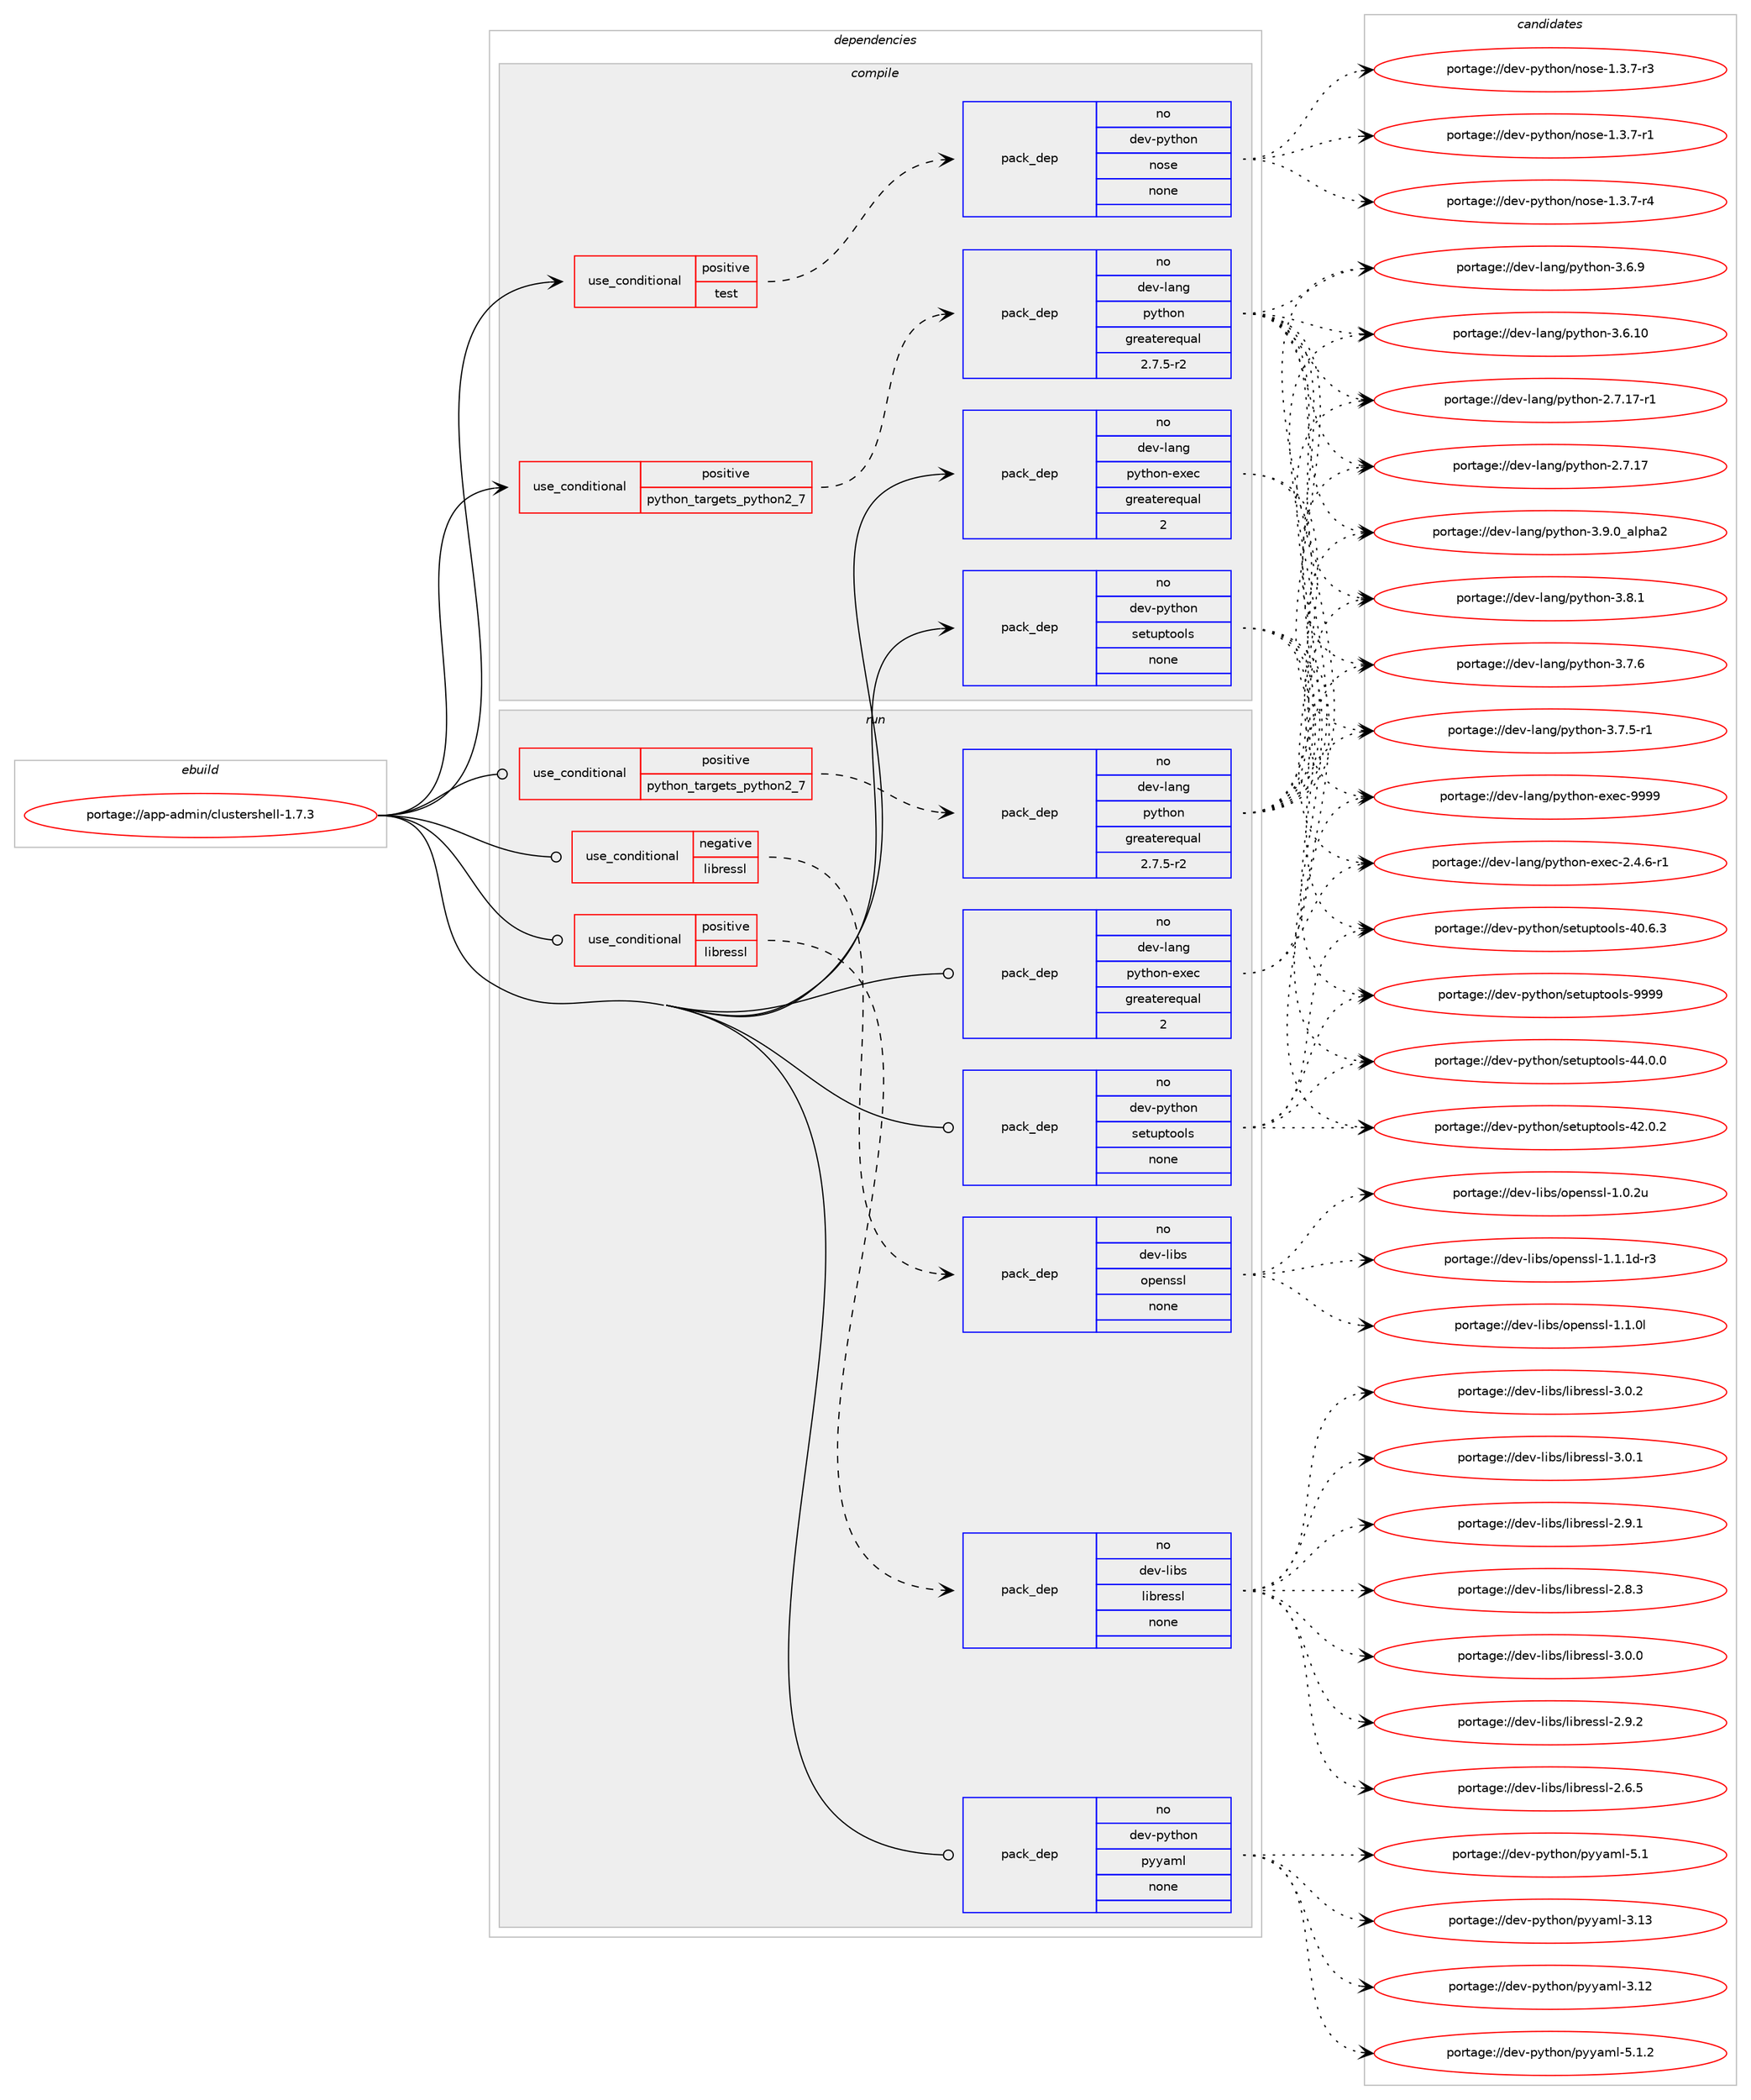 digraph prolog {

# *************
# Graph options
# *************

newrank=true;
concentrate=true;
compound=true;
graph [rankdir=LR,fontname=Helvetica,fontsize=10,ranksep=1.5];#, ranksep=2.5, nodesep=0.2];
edge  [arrowhead=vee];
node  [fontname=Helvetica,fontsize=10];

# **********
# The ebuild
# **********

subgraph cluster_leftcol {
color=gray;
label=<<i>ebuild</i>>;
id [label="portage://app-admin/clustershell-1.7.3", color=red, width=4, href="../app-admin/clustershell-1.7.3.svg"];
}

# ****************
# The dependencies
# ****************

subgraph cluster_midcol {
color=gray;
label=<<i>dependencies</i>>;
subgraph cluster_compile {
fillcolor="#eeeeee";
style=filled;
label=<<i>compile</i>>;
subgraph cond155608 {
dependency657770 [label=<<TABLE BORDER="0" CELLBORDER="1" CELLSPACING="0" CELLPADDING="4"><TR><TD ROWSPAN="3" CELLPADDING="10">use_conditional</TD></TR><TR><TD>positive</TD></TR><TR><TD>python_targets_python2_7</TD></TR></TABLE>>, shape=none, color=red];
subgraph pack493390 {
dependency657771 [label=<<TABLE BORDER="0" CELLBORDER="1" CELLSPACING="0" CELLPADDING="4" WIDTH="220"><TR><TD ROWSPAN="6" CELLPADDING="30">pack_dep</TD></TR><TR><TD WIDTH="110">no</TD></TR><TR><TD>dev-lang</TD></TR><TR><TD>python</TD></TR><TR><TD>greaterequal</TD></TR><TR><TD>2.7.5-r2</TD></TR></TABLE>>, shape=none, color=blue];
}
dependency657770:e -> dependency657771:w [weight=20,style="dashed",arrowhead="vee"];
}
id:e -> dependency657770:w [weight=20,style="solid",arrowhead="vee"];
subgraph cond155609 {
dependency657772 [label=<<TABLE BORDER="0" CELLBORDER="1" CELLSPACING="0" CELLPADDING="4"><TR><TD ROWSPAN="3" CELLPADDING="10">use_conditional</TD></TR><TR><TD>positive</TD></TR><TR><TD>test</TD></TR></TABLE>>, shape=none, color=red];
subgraph pack493391 {
dependency657773 [label=<<TABLE BORDER="0" CELLBORDER="1" CELLSPACING="0" CELLPADDING="4" WIDTH="220"><TR><TD ROWSPAN="6" CELLPADDING="30">pack_dep</TD></TR><TR><TD WIDTH="110">no</TD></TR><TR><TD>dev-python</TD></TR><TR><TD>nose</TD></TR><TR><TD>none</TD></TR><TR><TD></TD></TR></TABLE>>, shape=none, color=blue];
}
dependency657772:e -> dependency657773:w [weight=20,style="dashed",arrowhead="vee"];
}
id:e -> dependency657772:w [weight=20,style="solid",arrowhead="vee"];
subgraph pack493392 {
dependency657774 [label=<<TABLE BORDER="0" CELLBORDER="1" CELLSPACING="0" CELLPADDING="4" WIDTH="220"><TR><TD ROWSPAN="6" CELLPADDING="30">pack_dep</TD></TR><TR><TD WIDTH="110">no</TD></TR><TR><TD>dev-lang</TD></TR><TR><TD>python-exec</TD></TR><TR><TD>greaterequal</TD></TR><TR><TD>2</TD></TR></TABLE>>, shape=none, color=blue];
}
id:e -> dependency657774:w [weight=20,style="solid",arrowhead="vee"];
subgraph pack493393 {
dependency657775 [label=<<TABLE BORDER="0" CELLBORDER="1" CELLSPACING="0" CELLPADDING="4" WIDTH="220"><TR><TD ROWSPAN="6" CELLPADDING="30">pack_dep</TD></TR><TR><TD WIDTH="110">no</TD></TR><TR><TD>dev-python</TD></TR><TR><TD>setuptools</TD></TR><TR><TD>none</TD></TR><TR><TD></TD></TR></TABLE>>, shape=none, color=blue];
}
id:e -> dependency657775:w [weight=20,style="solid",arrowhead="vee"];
}
subgraph cluster_compileandrun {
fillcolor="#eeeeee";
style=filled;
label=<<i>compile and run</i>>;
}
subgraph cluster_run {
fillcolor="#eeeeee";
style=filled;
label=<<i>run</i>>;
subgraph cond155610 {
dependency657776 [label=<<TABLE BORDER="0" CELLBORDER="1" CELLSPACING="0" CELLPADDING="4"><TR><TD ROWSPAN="3" CELLPADDING="10">use_conditional</TD></TR><TR><TD>negative</TD></TR><TR><TD>libressl</TD></TR></TABLE>>, shape=none, color=red];
subgraph pack493394 {
dependency657777 [label=<<TABLE BORDER="0" CELLBORDER="1" CELLSPACING="0" CELLPADDING="4" WIDTH="220"><TR><TD ROWSPAN="6" CELLPADDING="30">pack_dep</TD></TR><TR><TD WIDTH="110">no</TD></TR><TR><TD>dev-libs</TD></TR><TR><TD>openssl</TD></TR><TR><TD>none</TD></TR><TR><TD></TD></TR></TABLE>>, shape=none, color=blue];
}
dependency657776:e -> dependency657777:w [weight=20,style="dashed",arrowhead="vee"];
}
id:e -> dependency657776:w [weight=20,style="solid",arrowhead="odot"];
subgraph cond155611 {
dependency657778 [label=<<TABLE BORDER="0" CELLBORDER="1" CELLSPACING="0" CELLPADDING="4"><TR><TD ROWSPAN="3" CELLPADDING="10">use_conditional</TD></TR><TR><TD>positive</TD></TR><TR><TD>libressl</TD></TR></TABLE>>, shape=none, color=red];
subgraph pack493395 {
dependency657779 [label=<<TABLE BORDER="0" CELLBORDER="1" CELLSPACING="0" CELLPADDING="4" WIDTH="220"><TR><TD ROWSPAN="6" CELLPADDING="30">pack_dep</TD></TR><TR><TD WIDTH="110">no</TD></TR><TR><TD>dev-libs</TD></TR><TR><TD>libressl</TD></TR><TR><TD>none</TD></TR><TR><TD></TD></TR></TABLE>>, shape=none, color=blue];
}
dependency657778:e -> dependency657779:w [weight=20,style="dashed",arrowhead="vee"];
}
id:e -> dependency657778:w [weight=20,style="solid",arrowhead="odot"];
subgraph cond155612 {
dependency657780 [label=<<TABLE BORDER="0" CELLBORDER="1" CELLSPACING="0" CELLPADDING="4"><TR><TD ROWSPAN="3" CELLPADDING="10">use_conditional</TD></TR><TR><TD>positive</TD></TR><TR><TD>python_targets_python2_7</TD></TR></TABLE>>, shape=none, color=red];
subgraph pack493396 {
dependency657781 [label=<<TABLE BORDER="0" CELLBORDER="1" CELLSPACING="0" CELLPADDING="4" WIDTH="220"><TR><TD ROWSPAN="6" CELLPADDING="30">pack_dep</TD></TR><TR><TD WIDTH="110">no</TD></TR><TR><TD>dev-lang</TD></TR><TR><TD>python</TD></TR><TR><TD>greaterequal</TD></TR><TR><TD>2.7.5-r2</TD></TR></TABLE>>, shape=none, color=blue];
}
dependency657780:e -> dependency657781:w [weight=20,style="dashed",arrowhead="vee"];
}
id:e -> dependency657780:w [weight=20,style="solid",arrowhead="odot"];
subgraph pack493397 {
dependency657782 [label=<<TABLE BORDER="0" CELLBORDER="1" CELLSPACING="0" CELLPADDING="4" WIDTH="220"><TR><TD ROWSPAN="6" CELLPADDING="30">pack_dep</TD></TR><TR><TD WIDTH="110">no</TD></TR><TR><TD>dev-lang</TD></TR><TR><TD>python-exec</TD></TR><TR><TD>greaterequal</TD></TR><TR><TD>2</TD></TR></TABLE>>, shape=none, color=blue];
}
id:e -> dependency657782:w [weight=20,style="solid",arrowhead="odot"];
subgraph pack493398 {
dependency657783 [label=<<TABLE BORDER="0" CELLBORDER="1" CELLSPACING="0" CELLPADDING="4" WIDTH="220"><TR><TD ROWSPAN="6" CELLPADDING="30">pack_dep</TD></TR><TR><TD WIDTH="110">no</TD></TR><TR><TD>dev-python</TD></TR><TR><TD>pyyaml</TD></TR><TR><TD>none</TD></TR><TR><TD></TD></TR></TABLE>>, shape=none, color=blue];
}
id:e -> dependency657783:w [weight=20,style="solid",arrowhead="odot"];
subgraph pack493399 {
dependency657784 [label=<<TABLE BORDER="0" CELLBORDER="1" CELLSPACING="0" CELLPADDING="4" WIDTH="220"><TR><TD ROWSPAN="6" CELLPADDING="30">pack_dep</TD></TR><TR><TD WIDTH="110">no</TD></TR><TR><TD>dev-python</TD></TR><TR><TD>setuptools</TD></TR><TR><TD>none</TD></TR><TR><TD></TD></TR></TABLE>>, shape=none, color=blue];
}
id:e -> dependency657784:w [weight=20,style="solid",arrowhead="odot"];
}
}

# **************
# The candidates
# **************

subgraph cluster_choices {
rank=same;
color=gray;
label=<<i>candidates</i>>;

subgraph choice493390 {
color=black;
nodesep=1;
choice10010111845108971101034711212111610411111045514657464895971081121049750 [label="portage://dev-lang/python-3.9.0_alpha2", color=red, width=4,href="../dev-lang/python-3.9.0_alpha2.svg"];
choice100101118451089711010347112121116104111110455146564649 [label="portage://dev-lang/python-3.8.1", color=red, width=4,href="../dev-lang/python-3.8.1.svg"];
choice100101118451089711010347112121116104111110455146554654 [label="portage://dev-lang/python-3.7.6", color=red, width=4,href="../dev-lang/python-3.7.6.svg"];
choice1001011184510897110103471121211161041111104551465546534511449 [label="portage://dev-lang/python-3.7.5-r1", color=red, width=4,href="../dev-lang/python-3.7.5-r1.svg"];
choice100101118451089711010347112121116104111110455146544657 [label="portage://dev-lang/python-3.6.9", color=red, width=4,href="../dev-lang/python-3.6.9.svg"];
choice10010111845108971101034711212111610411111045514654464948 [label="portage://dev-lang/python-3.6.10", color=red, width=4,href="../dev-lang/python-3.6.10.svg"];
choice100101118451089711010347112121116104111110455046554649554511449 [label="portage://dev-lang/python-2.7.17-r1", color=red, width=4,href="../dev-lang/python-2.7.17-r1.svg"];
choice10010111845108971101034711212111610411111045504655464955 [label="portage://dev-lang/python-2.7.17", color=red, width=4,href="../dev-lang/python-2.7.17.svg"];
dependency657771:e -> choice10010111845108971101034711212111610411111045514657464895971081121049750:w [style=dotted,weight="100"];
dependency657771:e -> choice100101118451089711010347112121116104111110455146564649:w [style=dotted,weight="100"];
dependency657771:e -> choice100101118451089711010347112121116104111110455146554654:w [style=dotted,weight="100"];
dependency657771:e -> choice1001011184510897110103471121211161041111104551465546534511449:w [style=dotted,weight="100"];
dependency657771:e -> choice100101118451089711010347112121116104111110455146544657:w [style=dotted,weight="100"];
dependency657771:e -> choice10010111845108971101034711212111610411111045514654464948:w [style=dotted,weight="100"];
dependency657771:e -> choice100101118451089711010347112121116104111110455046554649554511449:w [style=dotted,weight="100"];
dependency657771:e -> choice10010111845108971101034711212111610411111045504655464955:w [style=dotted,weight="100"];
}
subgraph choice493391 {
color=black;
nodesep=1;
choice10010111845112121116104111110471101111151014549465146554511452 [label="portage://dev-python/nose-1.3.7-r4", color=red, width=4,href="../dev-python/nose-1.3.7-r4.svg"];
choice10010111845112121116104111110471101111151014549465146554511451 [label="portage://dev-python/nose-1.3.7-r3", color=red, width=4,href="../dev-python/nose-1.3.7-r3.svg"];
choice10010111845112121116104111110471101111151014549465146554511449 [label="portage://dev-python/nose-1.3.7-r1", color=red, width=4,href="../dev-python/nose-1.3.7-r1.svg"];
dependency657773:e -> choice10010111845112121116104111110471101111151014549465146554511452:w [style=dotted,weight="100"];
dependency657773:e -> choice10010111845112121116104111110471101111151014549465146554511451:w [style=dotted,weight="100"];
dependency657773:e -> choice10010111845112121116104111110471101111151014549465146554511449:w [style=dotted,weight="100"];
}
subgraph choice493392 {
color=black;
nodesep=1;
choice10010111845108971101034711212111610411111045101120101994557575757 [label="portage://dev-lang/python-exec-9999", color=red, width=4,href="../dev-lang/python-exec-9999.svg"];
choice10010111845108971101034711212111610411111045101120101994550465246544511449 [label="portage://dev-lang/python-exec-2.4.6-r1", color=red, width=4,href="../dev-lang/python-exec-2.4.6-r1.svg"];
dependency657774:e -> choice10010111845108971101034711212111610411111045101120101994557575757:w [style=dotted,weight="100"];
dependency657774:e -> choice10010111845108971101034711212111610411111045101120101994550465246544511449:w [style=dotted,weight="100"];
}
subgraph choice493393 {
color=black;
nodesep=1;
choice10010111845112121116104111110471151011161171121161111111081154557575757 [label="portage://dev-python/setuptools-9999", color=red, width=4,href="../dev-python/setuptools-9999.svg"];
choice100101118451121211161041111104711510111611711211611111110811545525246484648 [label="portage://dev-python/setuptools-44.0.0", color=red, width=4,href="../dev-python/setuptools-44.0.0.svg"];
choice100101118451121211161041111104711510111611711211611111110811545525046484650 [label="portage://dev-python/setuptools-42.0.2", color=red, width=4,href="../dev-python/setuptools-42.0.2.svg"];
choice100101118451121211161041111104711510111611711211611111110811545524846544651 [label="portage://dev-python/setuptools-40.6.3", color=red, width=4,href="../dev-python/setuptools-40.6.3.svg"];
dependency657775:e -> choice10010111845112121116104111110471151011161171121161111111081154557575757:w [style=dotted,weight="100"];
dependency657775:e -> choice100101118451121211161041111104711510111611711211611111110811545525246484648:w [style=dotted,weight="100"];
dependency657775:e -> choice100101118451121211161041111104711510111611711211611111110811545525046484650:w [style=dotted,weight="100"];
dependency657775:e -> choice100101118451121211161041111104711510111611711211611111110811545524846544651:w [style=dotted,weight="100"];
}
subgraph choice493394 {
color=black;
nodesep=1;
choice1001011184510810598115471111121011101151151084549464946491004511451 [label="portage://dev-libs/openssl-1.1.1d-r3", color=red, width=4,href="../dev-libs/openssl-1.1.1d-r3.svg"];
choice100101118451081059811547111112101110115115108454946494648108 [label="portage://dev-libs/openssl-1.1.0l", color=red, width=4,href="../dev-libs/openssl-1.1.0l.svg"];
choice100101118451081059811547111112101110115115108454946484650117 [label="portage://dev-libs/openssl-1.0.2u", color=red, width=4,href="../dev-libs/openssl-1.0.2u.svg"];
dependency657777:e -> choice1001011184510810598115471111121011101151151084549464946491004511451:w [style=dotted,weight="100"];
dependency657777:e -> choice100101118451081059811547111112101110115115108454946494648108:w [style=dotted,weight="100"];
dependency657777:e -> choice100101118451081059811547111112101110115115108454946484650117:w [style=dotted,weight="100"];
}
subgraph choice493395 {
color=black;
nodesep=1;
choice10010111845108105981154710810598114101115115108455146484650 [label="portage://dev-libs/libressl-3.0.2", color=red, width=4,href="../dev-libs/libressl-3.0.2.svg"];
choice10010111845108105981154710810598114101115115108455146484649 [label="portage://dev-libs/libressl-3.0.1", color=red, width=4,href="../dev-libs/libressl-3.0.1.svg"];
choice10010111845108105981154710810598114101115115108455146484648 [label="portage://dev-libs/libressl-3.0.0", color=red, width=4,href="../dev-libs/libressl-3.0.0.svg"];
choice10010111845108105981154710810598114101115115108455046574650 [label="portage://dev-libs/libressl-2.9.2", color=red, width=4,href="../dev-libs/libressl-2.9.2.svg"];
choice10010111845108105981154710810598114101115115108455046574649 [label="portage://dev-libs/libressl-2.9.1", color=red, width=4,href="../dev-libs/libressl-2.9.1.svg"];
choice10010111845108105981154710810598114101115115108455046564651 [label="portage://dev-libs/libressl-2.8.3", color=red, width=4,href="../dev-libs/libressl-2.8.3.svg"];
choice10010111845108105981154710810598114101115115108455046544653 [label="portage://dev-libs/libressl-2.6.5", color=red, width=4,href="../dev-libs/libressl-2.6.5.svg"];
dependency657779:e -> choice10010111845108105981154710810598114101115115108455146484650:w [style=dotted,weight="100"];
dependency657779:e -> choice10010111845108105981154710810598114101115115108455146484649:w [style=dotted,weight="100"];
dependency657779:e -> choice10010111845108105981154710810598114101115115108455146484648:w [style=dotted,weight="100"];
dependency657779:e -> choice10010111845108105981154710810598114101115115108455046574650:w [style=dotted,weight="100"];
dependency657779:e -> choice10010111845108105981154710810598114101115115108455046574649:w [style=dotted,weight="100"];
dependency657779:e -> choice10010111845108105981154710810598114101115115108455046564651:w [style=dotted,weight="100"];
dependency657779:e -> choice10010111845108105981154710810598114101115115108455046544653:w [style=dotted,weight="100"];
}
subgraph choice493396 {
color=black;
nodesep=1;
choice10010111845108971101034711212111610411111045514657464895971081121049750 [label="portage://dev-lang/python-3.9.0_alpha2", color=red, width=4,href="../dev-lang/python-3.9.0_alpha2.svg"];
choice100101118451089711010347112121116104111110455146564649 [label="portage://dev-lang/python-3.8.1", color=red, width=4,href="../dev-lang/python-3.8.1.svg"];
choice100101118451089711010347112121116104111110455146554654 [label="portage://dev-lang/python-3.7.6", color=red, width=4,href="../dev-lang/python-3.7.6.svg"];
choice1001011184510897110103471121211161041111104551465546534511449 [label="portage://dev-lang/python-3.7.5-r1", color=red, width=4,href="../dev-lang/python-3.7.5-r1.svg"];
choice100101118451089711010347112121116104111110455146544657 [label="portage://dev-lang/python-3.6.9", color=red, width=4,href="../dev-lang/python-3.6.9.svg"];
choice10010111845108971101034711212111610411111045514654464948 [label="portage://dev-lang/python-3.6.10", color=red, width=4,href="../dev-lang/python-3.6.10.svg"];
choice100101118451089711010347112121116104111110455046554649554511449 [label="portage://dev-lang/python-2.7.17-r1", color=red, width=4,href="../dev-lang/python-2.7.17-r1.svg"];
choice10010111845108971101034711212111610411111045504655464955 [label="portage://dev-lang/python-2.7.17", color=red, width=4,href="../dev-lang/python-2.7.17.svg"];
dependency657781:e -> choice10010111845108971101034711212111610411111045514657464895971081121049750:w [style=dotted,weight="100"];
dependency657781:e -> choice100101118451089711010347112121116104111110455146564649:w [style=dotted,weight="100"];
dependency657781:e -> choice100101118451089711010347112121116104111110455146554654:w [style=dotted,weight="100"];
dependency657781:e -> choice1001011184510897110103471121211161041111104551465546534511449:w [style=dotted,weight="100"];
dependency657781:e -> choice100101118451089711010347112121116104111110455146544657:w [style=dotted,weight="100"];
dependency657781:e -> choice10010111845108971101034711212111610411111045514654464948:w [style=dotted,weight="100"];
dependency657781:e -> choice100101118451089711010347112121116104111110455046554649554511449:w [style=dotted,weight="100"];
dependency657781:e -> choice10010111845108971101034711212111610411111045504655464955:w [style=dotted,weight="100"];
}
subgraph choice493397 {
color=black;
nodesep=1;
choice10010111845108971101034711212111610411111045101120101994557575757 [label="portage://dev-lang/python-exec-9999", color=red, width=4,href="../dev-lang/python-exec-9999.svg"];
choice10010111845108971101034711212111610411111045101120101994550465246544511449 [label="portage://dev-lang/python-exec-2.4.6-r1", color=red, width=4,href="../dev-lang/python-exec-2.4.6-r1.svg"];
dependency657782:e -> choice10010111845108971101034711212111610411111045101120101994557575757:w [style=dotted,weight="100"];
dependency657782:e -> choice10010111845108971101034711212111610411111045101120101994550465246544511449:w [style=dotted,weight="100"];
}
subgraph choice493398 {
color=black;
nodesep=1;
choice100101118451121211161041111104711212112197109108455346494650 [label="portage://dev-python/pyyaml-5.1.2", color=red, width=4,href="../dev-python/pyyaml-5.1.2.svg"];
choice10010111845112121116104111110471121211219710910845534649 [label="portage://dev-python/pyyaml-5.1", color=red, width=4,href="../dev-python/pyyaml-5.1.svg"];
choice1001011184511212111610411111047112121121971091084551464951 [label="portage://dev-python/pyyaml-3.13", color=red, width=4,href="../dev-python/pyyaml-3.13.svg"];
choice1001011184511212111610411111047112121121971091084551464950 [label="portage://dev-python/pyyaml-3.12", color=red, width=4,href="../dev-python/pyyaml-3.12.svg"];
dependency657783:e -> choice100101118451121211161041111104711212112197109108455346494650:w [style=dotted,weight="100"];
dependency657783:e -> choice10010111845112121116104111110471121211219710910845534649:w [style=dotted,weight="100"];
dependency657783:e -> choice1001011184511212111610411111047112121121971091084551464951:w [style=dotted,weight="100"];
dependency657783:e -> choice1001011184511212111610411111047112121121971091084551464950:w [style=dotted,weight="100"];
}
subgraph choice493399 {
color=black;
nodesep=1;
choice10010111845112121116104111110471151011161171121161111111081154557575757 [label="portage://dev-python/setuptools-9999", color=red, width=4,href="../dev-python/setuptools-9999.svg"];
choice100101118451121211161041111104711510111611711211611111110811545525246484648 [label="portage://dev-python/setuptools-44.0.0", color=red, width=4,href="../dev-python/setuptools-44.0.0.svg"];
choice100101118451121211161041111104711510111611711211611111110811545525046484650 [label="portage://dev-python/setuptools-42.0.2", color=red, width=4,href="../dev-python/setuptools-42.0.2.svg"];
choice100101118451121211161041111104711510111611711211611111110811545524846544651 [label="portage://dev-python/setuptools-40.6.3", color=red, width=4,href="../dev-python/setuptools-40.6.3.svg"];
dependency657784:e -> choice10010111845112121116104111110471151011161171121161111111081154557575757:w [style=dotted,weight="100"];
dependency657784:e -> choice100101118451121211161041111104711510111611711211611111110811545525246484648:w [style=dotted,weight="100"];
dependency657784:e -> choice100101118451121211161041111104711510111611711211611111110811545525046484650:w [style=dotted,weight="100"];
dependency657784:e -> choice100101118451121211161041111104711510111611711211611111110811545524846544651:w [style=dotted,weight="100"];
}
}

}
